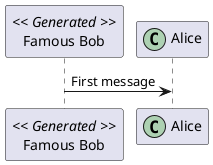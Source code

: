 @startuml

' 控制符号的格式

skinparam guillemet false
participant "Famous Bob" as Bob << Generated >>
participant Alice << (C,#ADD1B2)>>

Bob->Alice: First message

@enduml